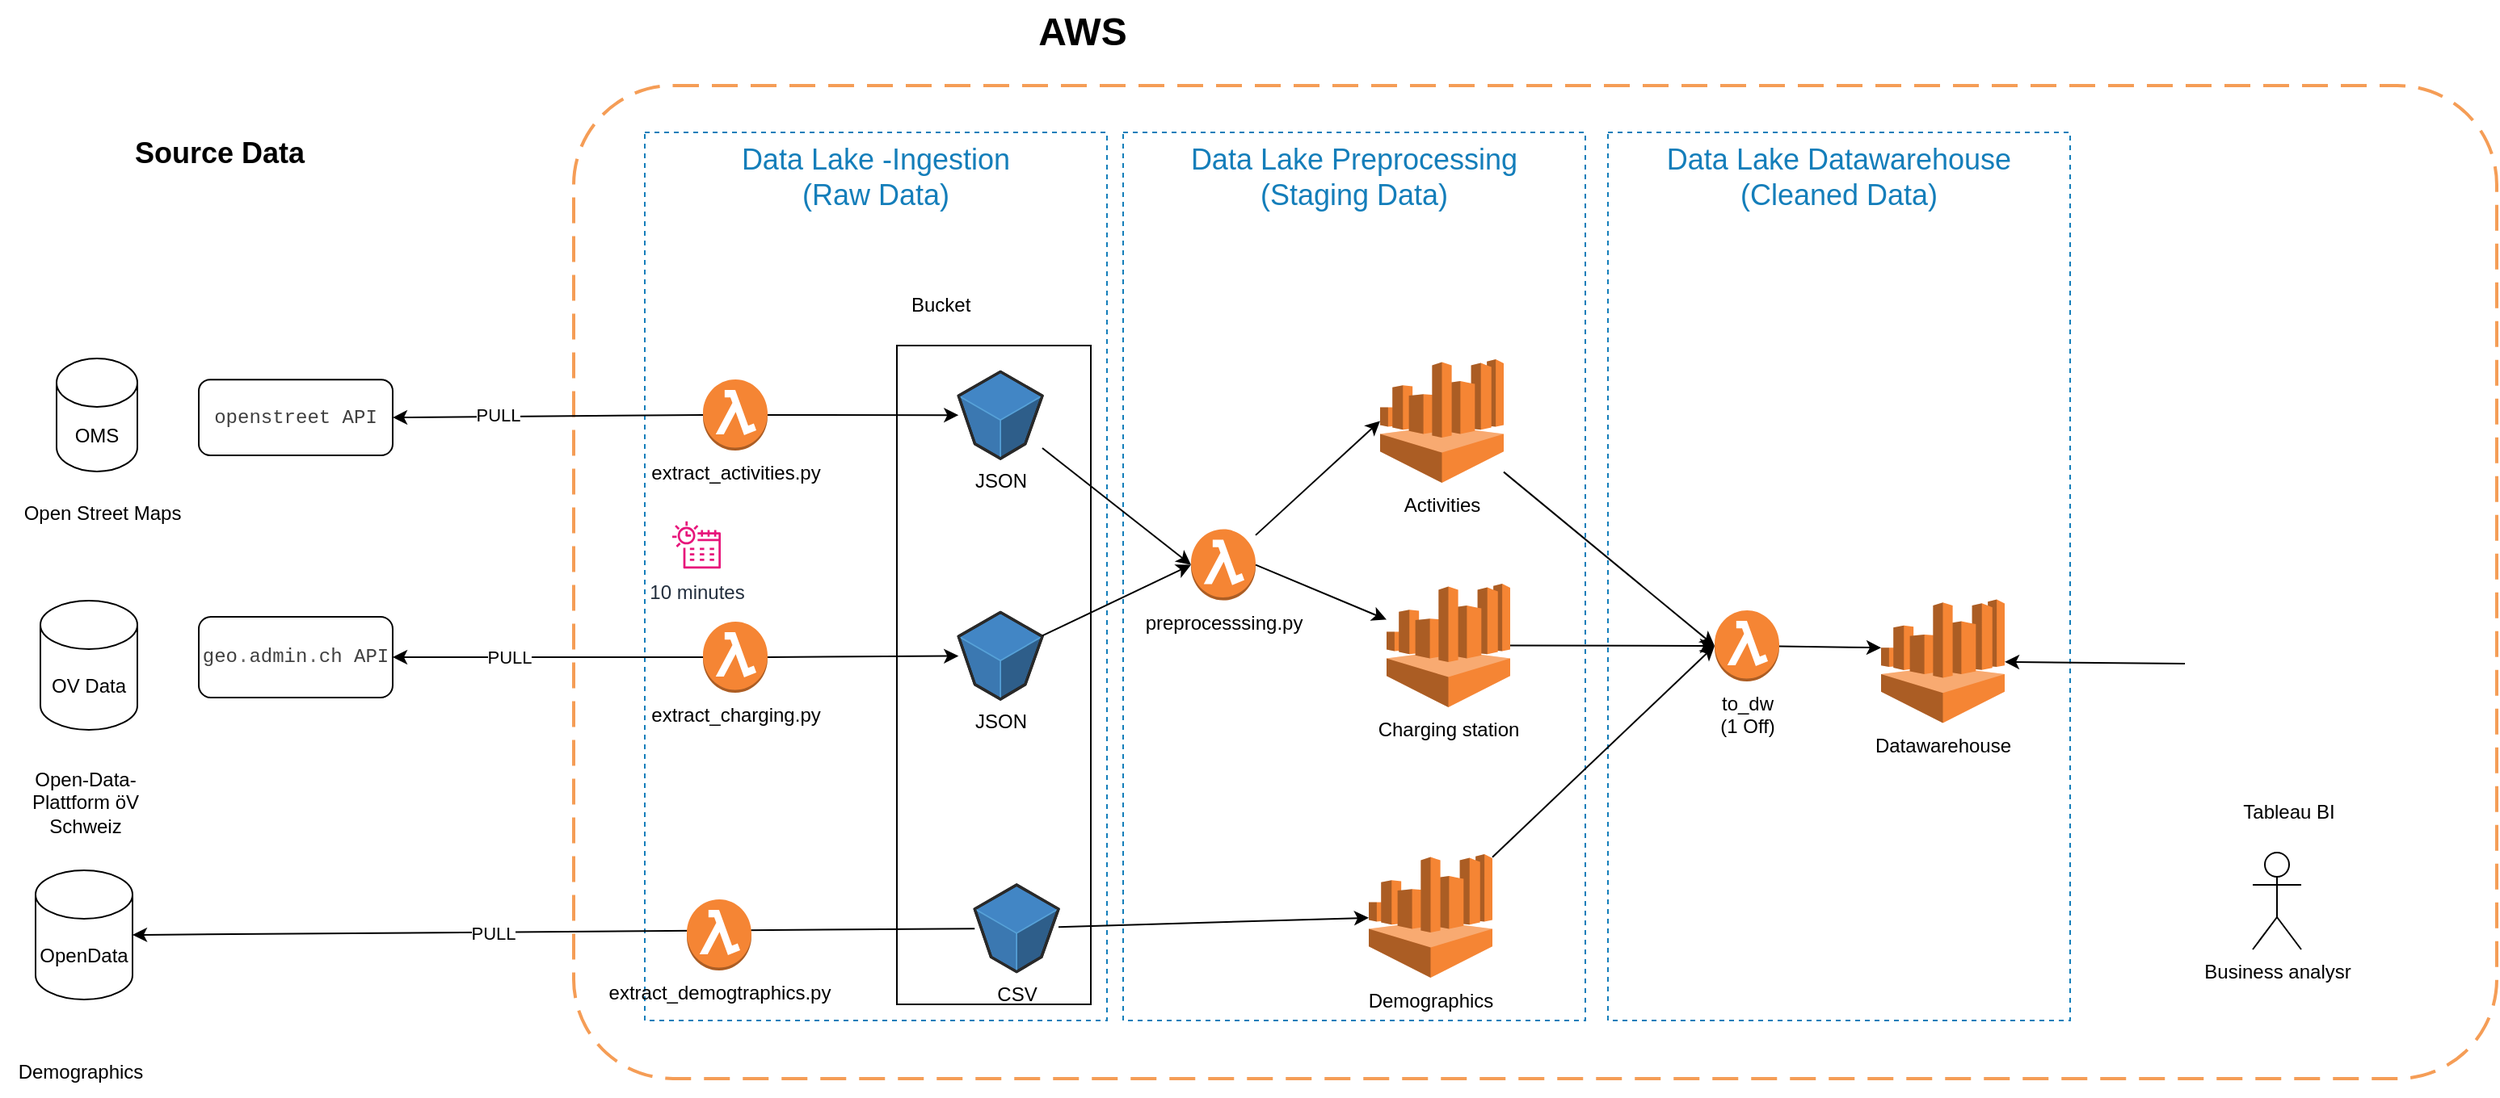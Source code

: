 <mxfile version="24.0.7" type="device">
  <diagram name="datalake" id="Ct7ewrQOKqSHw4GH9Awl">
    <mxGraphModel dx="1868" dy="2261" grid="1" gridSize="10" guides="1" tooltips="1" connect="1" arrows="1" fold="1" page="1" pageScale="1" pageWidth="827" pageHeight="1169" math="0" shadow="0">
      <root>
        <mxCell id="0" />
        <mxCell id="1" parent="0" />
        <mxCell id="fiCCbxS_e87EwkZndzHB-7" value="" style="rounded=0;whiteSpace=wrap;html=1;" vertex="1" parent="1">
          <mxGeometry x="570" y="72" width="120" height="408" as="geometry" />
        </mxCell>
        <mxCell id="ZKWChWq3ZsPt71wJ-CPw-1" value="OMS" style="shape=cylinder3;whiteSpace=wrap;html=1;boundedLbl=1;backgroundOutline=1;size=15;" parent="1" vertex="1">
          <mxGeometry x="50" y="80" width="50" height="70" as="geometry" />
        </mxCell>
        <mxCell id="ZKWChWq3ZsPt71wJ-CPw-2" value="Open Street Maps" style="text;html=1;align=center;verticalAlign=middle;resizable=0;points=[];autosize=1;strokeColor=none;fillColor=none;" parent="1" vertex="1">
          <mxGeometry x="18" y="161" width="120" height="30" as="geometry" />
        </mxCell>
        <mxCell id="ZKWChWq3ZsPt71wJ-CPw-3" value="&lt;pre style=&quot;box-sizing: border-box; line-height: 1.4; font-family: SFMono-Regular, Menlo, Monaco, Consolas, &amp;quot;Liberation Mono&amp;quot;, &amp;quot;Courier New&amp;quot;, Courier, monospace; margin-top: 0px; margin-bottom: 0px; padding: 12px; overflow: auto; color: rgb(64, 64, 64); text-align: start;&quot;&gt;openstreet API&lt;/pre&gt;" style="rounded=1;whiteSpace=wrap;html=1;" parent="1" vertex="1">
          <mxGeometry x="138" y="93.1" width="120" height="46.9" as="geometry" />
        </mxCell>
        <mxCell id="ZKWChWq3ZsPt71wJ-CPw-4" value="&lt;pre style=&quot;box-sizing: border-box; line-height: 1.4; font-family: SFMono-Regular, Menlo, Monaco, Consolas, &amp;quot;Liberation Mono&amp;quot;, &amp;quot;Courier New&amp;quot;, Courier, monospace; margin-top: 0px; margin-bottom: 0px; padding: 12px; overflow: auto; color: rgb(64, 64, 64); text-align: start;&quot;&gt;&lt;span style=&quot;box-sizing: border-box;&quot; class=&quot;n&quot;&gt;geo&lt;/span&gt;&lt;span style=&quot;box-sizing: border-box; color: rgb(102, 102, 102);&quot; class=&quot;o&quot;&gt;.&lt;/span&gt;&lt;span style=&quot;box-sizing: border-box;&quot; class=&quot;n&quot;&gt;admin&lt;/span&gt;&lt;span style=&quot;box-sizing: border-box; color: rgb(102, 102, 102);&quot; class=&quot;o&quot;&gt;.&lt;/span&gt;&lt;span style=&quot;box-sizing: border-box;&quot; class=&quot;n&quot;&gt;ch &lt;/span&gt;API&lt;/pre&gt;" style="rounded=1;whiteSpace=wrap;html=1;" parent="1" vertex="1">
          <mxGeometry x="138" y="240" width="120" height="50" as="geometry" />
        </mxCell>
        <mxCell id="ZKWChWq3ZsPt71wJ-CPw-5" value="OV Data" style="shape=cylinder3;whiteSpace=wrap;html=1;boundedLbl=1;backgroundOutline=1;size=15;" parent="1" vertex="1">
          <mxGeometry x="40" y="230" width="60" height="80" as="geometry" />
        </mxCell>
        <mxCell id="ZKWChWq3ZsPt71wJ-CPw-6" value="Open-Data-Plattform öV Schweiz" style="text;html=1;align=center;verticalAlign=middle;whiteSpace=wrap;rounded=0;" parent="1" vertex="1">
          <mxGeometry x="18" y="340" width="100" height="30" as="geometry" />
        </mxCell>
        <mxCell id="ZKWChWq3ZsPt71wJ-CPw-7" value="" style="rounded=1;arcSize=10;dashed=1;strokeColor=#F59D56;fillColor=none;gradientColor=none;dashPattern=8 4;strokeWidth=2;" parent="1" vertex="1">
          <mxGeometry x="370" y="-89" width="1190" height="615" as="geometry" />
        </mxCell>
        <mxCell id="ZKWChWq3ZsPt71wJ-CPw-8" value="&lt;font style=&quot;font-size: 18px;&quot;&gt;Data Lake -Ingestion&lt;/font&gt;&lt;div&gt;&lt;font style=&quot;font-size: 18px;&quot;&gt;(Raw Data)&lt;/font&gt;&lt;/div&gt;" style="fillColor=none;strokeColor=#147EBA;dashed=1;verticalAlign=top;fontStyle=0;fontColor=#147EBA;whiteSpace=wrap;html=1;" parent="1" vertex="1">
          <mxGeometry x="414" y="-60" width="286" height="550" as="geometry" />
        </mxCell>
        <mxCell id="ZKWChWq3ZsPt71wJ-CPw-9" value="extract_activities.py" style="outlineConnect=0;dashed=0;verticalLabelPosition=bottom;verticalAlign=top;align=center;html=1;shape=mxgraph.aws3.lambda_function;fillColor=#F58534;gradientColor=none;" parent="1" vertex="1">
          <mxGeometry x="450" y="93" width="40" height="44" as="geometry" />
        </mxCell>
        <mxCell id="ZKWChWq3ZsPt71wJ-CPw-10" value="extract_charging.py" style="outlineConnect=0;dashed=0;verticalLabelPosition=bottom;verticalAlign=top;align=center;html=1;shape=mxgraph.aws3.lambda_function;fillColor=#F58534;gradientColor=none;" parent="1" vertex="1">
          <mxGeometry x="450" y="243" width="40" height="44" as="geometry" />
        </mxCell>
        <mxCell id="ZKWChWq3ZsPt71wJ-CPw-12" value="JSON" style="verticalLabelPosition=bottom;html=1;verticalAlign=top;strokeWidth=1;align=center;outlineConnect=0;dashed=0;outlineConnect=0;shape=mxgraph.aws3d.s3Bucket;fillColor=#4286c5;strokeColor=#57A2D8;aspect=fixed;" parent="1" vertex="1">
          <mxGeometry x="608.14" y="88.2" width="51.86" height="53.8" as="geometry" />
        </mxCell>
        <mxCell id="ZKWChWq3ZsPt71wJ-CPw-13" value="&lt;b&gt;&lt;font style=&quot;font-size: 18px;&quot;&gt;Source Data&lt;/font&gt;&lt;/b&gt;&lt;div&gt;&lt;br&gt;&lt;/div&gt;" style="text;html=1;align=center;verticalAlign=middle;whiteSpace=wrap;rounded=0;" parent="1" vertex="1">
          <mxGeometry x="70" y="-60" width="162" height="40" as="geometry" />
        </mxCell>
        <mxCell id="ZKWChWq3ZsPt71wJ-CPw-18" value="" style="endArrow=classic;html=1;rounded=0;entryX=1;entryY=0.5;entryDx=0;entryDy=0;exitX=0;exitY=0.5;exitDx=0;exitDy=0;exitPerimeter=0;" parent="1" source="ZKWChWq3ZsPt71wJ-CPw-9" target="ZKWChWq3ZsPt71wJ-CPw-3" edge="1">
          <mxGeometry width="50" height="50" relative="1" as="geometry">
            <mxPoint x="280" y="180" as="sourcePoint" />
            <mxPoint x="320" y="160" as="targetPoint" />
          </mxGeometry>
        </mxCell>
        <mxCell id="ZKWChWq3ZsPt71wJ-CPw-33" value="PULL" style="edgeLabel;html=1;align=center;verticalAlign=middle;resizable=0;points=[];" parent="ZKWChWq3ZsPt71wJ-CPw-18" vertex="1" connectable="0">
          <mxGeometry x="0.328" y="-1" relative="1" as="geometry">
            <mxPoint as="offset" />
          </mxGeometry>
        </mxCell>
        <mxCell id="ZKWChWq3ZsPt71wJ-CPw-19" value="" style="endArrow=classic;html=1;rounded=0;exitX=1;exitY=0.5;exitDx=0;exitDy=0;exitPerimeter=0;" parent="1" source="ZKWChWq3ZsPt71wJ-CPw-9" target="ZKWChWq3ZsPt71wJ-CPw-12" edge="1">
          <mxGeometry width="50" height="50" relative="1" as="geometry">
            <mxPoint x="310" y="210" as="sourcePoint" />
            <mxPoint x="360" y="160" as="targetPoint" />
          </mxGeometry>
        </mxCell>
        <mxCell id="ZKWChWq3ZsPt71wJ-CPw-20" value="" style="endArrow=classic;html=1;rounded=0;exitX=1;exitY=0.5;exitDx=0;exitDy=0;exitPerimeter=0;" parent="1" source="ZKWChWq3ZsPt71wJ-CPw-10" target="ZKWChWq3ZsPt71wJ-CPw-37" edge="1">
          <mxGeometry width="50" height="50" relative="1" as="geometry">
            <mxPoint x="490" y="257" as="sourcePoint" />
            <mxPoint x="608.14" y="271.842" as="targetPoint" />
          </mxGeometry>
        </mxCell>
        <mxCell id="ZKWChWq3ZsPt71wJ-CPw-22" value="&lt;b style=&quot;&quot;&gt;&lt;font style=&quot;font-size: 24px;&quot;&gt;AWS&lt;/font&gt;&lt;/b&gt;" style="text;html=1;align=center;verticalAlign=middle;whiteSpace=wrap;rounded=0;" parent="1" vertex="1">
          <mxGeometry x="604" y="-142" width="162" height="40" as="geometry" />
        </mxCell>
        <mxCell id="ZKWChWq3ZsPt71wJ-CPw-23" value="&lt;div&gt;&lt;font style=&quot;font-size: 18px;&quot;&gt;Data Lake Preprocessing&lt;/font&gt;&lt;/div&gt;&lt;div&gt;&lt;font style=&quot;font-size: 18px;&quot;&gt;(Staging Data)&lt;/font&gt;&lt;/div&gt;" style="fillColor=none;strokeColor=#147EBA;dashed=1;verticalAlign=top;fontStyle=0;fontColor=#147EBA;whiteSpace=wrap;html=1;" parent="1" vertex="1">
          <mxGeometry x="710" y="-60" width="286" height="550" as="geometry" />
        </mxCell>
        <mxCell id="ZKWChWq3ZsPt71wJ-CPw-25" value="preprocesssing.py" style="outlineConnect=0;dashed=0;verticalLabelPosition=bottom;verticalAlign=top;align=center;html=1;shape=mxgraph.aws3.lambda_function;fillColor=#F58534;gradientColor=none;" parent="1" vertex="1">
          <mxGeometry x="752" y="185.8" width="40" height="44" as="geometry" />
        </mxCell>
        <mxCell id="ZKWChWq3ZsPt71wJ-CPw-27" value="" style="endArrow=classic;html=1;rounded=0;entryX=0;entryY=0.5;entryDx=0;entryDy=0;entryPerimeter=0;" parent="1" source="ZKWChWq3ZsPt71wJ-CPw-12" target="ZKWChWq3ZsPt71wJ-CPw-25" edge="1">
          <mxGeometry width="50" height="50" relative="1" as="geometry">
            <mxPoint x="660" y="230" as="sourcePoint" />
            <mxPoint x="710" y="180" as="targetPoint" />
          </mxGeometry>
        </mxCell>
        <mxCell id="ZKWChWq3ZsPt71wJ-CPw-29" value="Activities" style="outlineConnect=0;dashed=0;verticalLabelPosition=bottom;verticalAlign=top;align=center;html=1;shape=mxgraph.aws3.athena;fillColor=#F58534;gradientColor=none;" parent="1" vertex="1">
          <mxGeometry x="869" y="80.5" width="76.5" height="76.5" as="geometry" />
        </mxCell>
        <mxCell id="ZKWChWq3ZsPt71wJ-CPw-30" value="" style="endArrow=classic;html=1;rounded=0;entryX=0;entryY=0.5;entryDx=0;entryDy=0;entryPerimeter=0;" parent="1" source="ZKWChWq3ZsPt71wJ-CPw-25" target="ZKWChWq3ZsPt71wJ-CPw-29" edge="1">
          <mxGeometry width="50" height="50" relative="1" as="geometry">
            <mxPoint x="770" y="330" as="sourcePoint" />
            <mxPoint x="820" y="280" as="targetPoint" />
          </mxGeometry>
        </mxCell>
        <mxCell id="ZKWChWq3ZsPt71wJ-CPw-32" value="&lt;div&gt;&lt;font style=&quot;font-size: 18px;&quot;&gt;Data Lake Datawarehouse&lt;/font&gt;&lt;/div&gt;&lt;div&gt;&lt;font style=&quot;font-size: 18px;&quot;&gt;(Cleaned Data)&lt;/font&gt;&lt;/div&gt;" style="fillColor=none;strokeColor=#147EBA;dashed=1;verticalAlign=top;fontStyle=0;fontColor=#147EBA;whiteSpace=wrap;html=1;" parent="1" vertex="1">
          <mxGeometry x="1010" y="-60" width="286" height="550" as="geometry" />
        </mxCell>
        <mxCell id="ZKWChWq3ZsPt71wJ-CPw-37" value="JSON" style="verticalLabelPosition=bottom;html=1;verticalAlign=top;strokeWidth=1;align=center;outlineConnect=0;dashed=0;outlineConnect=0;shape=mxgraph.aws3d.s3Bucket;fillColor=#4286c5;strokeColor=#57A2D8;aspect=fixed;" parent="1" vertex="1">
          <mxGeometry x="608.14" y="237.2" width="51.86" height="53.8" as="geometry" />
        </mxCell>
        <mxCell id="ZKWChWq3ZsPt71wJ-CPw-38" value="" style="endArrow=classic;html=1;rounded=0;entryX=0;entryY=0.5;entryDx=0;entryDy=0;entryPerimeter=0;" parent="1" source="ZKWChWq3ZsPt71wJ-CPw-37" target="ZKWChWq3ZsPt71wJ-CPw-25" edge="1">
          <mxGeometry width="50" height="50" relative="1" as="geometry">
            <mxPoint x="710" y="330" as="sourcePoint" />
            <mxPoint x="760" y="280" as="targetPoint" />
          </mxGeometry>
        </mxCell>
        <mxCell id="ZKWChWq3ZsPt71wJ-CPw-39" value="Charging station" style="outlineConnect=0;dashed=0;verticalLabelPosition=bottom;verticalAlign=top;align=center;html=1;shape=mxgraph.aws3.athena;fillColor=#F58534;gradientColor=none;" parent="1" vertex="1">
          <mxGeometry x="873" y="219.5" width="76.5" height="76.5" as="geometry" />
        </mxCell>
        <mxCell id="ZKWChWq3ZsPt71wJ-CPw-40" value="Datawarehouse" style="outlineConnect=0;dashed=0;verticalLabelPosition=bottom;verticalAlign=top;align=center;html=1;shape=mxgraph.aws3.athena;fillColor=#F58534;gradientColor=none;" parent="1" vertex="1">
          <mxGeometry x="1179" y="229.3" width="76.5" height="76.5" as="geometry" />
        </mxCell>
        <mxCell id="ZKWChWq3ZsPt71wJ-CPw-41" value="" style="endArrow=classic;html=1;rounded=0;exitX=1;exitY=0.5;exitDx=0;exitDy=0;exitPerimeter=0;" parent="1" source="ZKWChWq3ZsPt71wJ-CPw-25" target="ZKWChWq3ZsPt71wJ-CPw-39" edge="1">
          <mxGeometry width="50" height="50" relative="1" as="geometry">
            <mxPoint x="760" y="380" as="sourcePoint" />
            <mxPoint x="810" y="330" as="targetPoint" />
          </mxGeometry>
        </mxCell>
        <mxCell id="ZKWChWq3ZsPt71wJ-CPw-43" value="" style="endArrow=classic;html=1;rounded=0;entryX=0;entryY=0.5;entryDx=0;entryDy=0;entryPerimeter=0;" parent="1" source="ZKWChWq3ZsPt71wJ-CPw-39" target="ZKWChWq3ZsPt71wJ-CPw-53" edge="1">
          <mxGeometry width="50" height="50" relative="1" as="geometry">
            <mxPoint x="930" y="370" as="sourcePoint" />
            <mxPoint x="980" y="320" as="targetPoint" />
          </mxGeometry>
        </mxCell>
        <mxCell id="ZKWChWq3ZsPt71wJ-CPw-44" value="" style="endArrow=classic;html=1;rounded=0;entryX=0;entryY=0.5;entryDx=0;entryDy=0;entryPerimeter=0;" parent="1" source="ZKWChWq3ZsPt71wJ-CPw-29" target="ZKWChWq3ZsPt71wJ-CPw-53" edge="1">
          <mxGeometry width="50" height="50" relative="1" as="geometry">
            <mxPoint x="977" y="264" as="sourcePoint" />
            <mxPoint x="1120" y="197" as="targetPoint" />
          </mxGeometry>
        </mxCell>
        <mxCell id="ZKWChWq3ZsPt71wJ-CPw-45" value="&lt;div&gt;&lt;br&gt;&lt;/div&gt;&lt;div&gt;Tableau BI&lt;/div&gt;" style="shape=image;html=1;verticalAlign=top;verticalLabelPosition=bottom;labelBackgroundColor=#ffffff;imageAspect=0;aspect=fixed;image=https://cdn3.iconfinder.com/data/icons/fintech-icon/128/11_Data_Visualization-128.png" parent="1" vertex="1">
          <mxGeometry x="1367" y="205" width="128" height="128" as="geometry" />
        </mxCell>
        <mxCell id="ZKWChWq3ZsPt71wJ-CPw-47" value="" style="endArrow=classic;html=1;rounded=0;exitX=0;exitY=0.5;exitDx=0;exitDy=0;" parent="1" source="ZKWChWq3ZsPt71wJ-CPw-45" target="ZKWChWq3ZsPt71wJ-CPw-40" edge="1">
          <mxGeometry width="50" height="50" relative="1" as="geometry">
            <mxPoint x="1250" y="270" as="sourcePoint" />
            <mxPoint x="1300" y="220" as="targetPoint" />
          </mxGeometry>
        </mxCell>
        <mxCell id="ZKWChWq3ZsPt71wJ-CPw-48" value="Business analysr" style="shape=umlActor;verticalLabelPosition=bottom;verticalAlign=top;html=1;outlineConnect=0;" parent="1" vertex="1">
          <mxGeometry x="1409" y="386" width="30" height="60" as="geometry" />
        </mxCell>
        <mxCell id="ZKWChWq3ZsPt71wJ-CPw-49" value="OpenData" style="shape=cylinder3;whiteSpace=wrap;html=1;boundedLbl=1;backgroundOutline=1;size=15;" parent="1" vertex="1">
          <mxGeometry x="37" y="397" width="60" height="80" as="geometry" />
        </mxCell>
        <mxCell id="ZKWChWq3ZsPt71wJ-CPw-50" value="Demographics" style="text;html=1;align=center;verticalAlign=middle;whiteSpace=wrap;rounded=0;" parent="1" vertex="1">
          <mxGeometry x="15" y="507" width="100" height="30" as="geometry" />
        </mxCell>
        <mxCell id="ZKWChWq3ZsPt71wJ-CPw-51" value="CSV" style="verticalLabelPosition=bottom;html=1;verticalAlign=top;strokeWidth=1;align=center;outlineConnect=0;dashed=0;outlineConnect=0;shape=mxgraph.aws3d.s3Bucket;fillColor=#4286c5;strokeColor=#57A2D8;aspect=fixed;" parent="1" vertex="1">
          <mxGeometry x="618.14" y="406" width="51.86" height="53.8" as="geometry" />
        </mxCell>
        <mxCell id="ZKWChWq3ZsPt71wJ-CPw-52" value="" style="endArrow=classic;html=1;rounded=0;entryX=1;entryY=0.5;entryDx=0;entryDy=0;entryPerimeter=0;" parent="1" source="ZKWChWq3ZsPt71wJ-CPw-51" target="ZKWChWq3ZsPt71wJ-CPw-49" edge="1">
          <mxGeometry width="50" height="50" relative="1" as="geometry">
            <mxPoint x="160" y="380" as="sourcePoint" />
            <mxPoint x="280" y="440" as="targetPoint" />
          </mxGeometry>
        </mxCell>
        <mxCell id="fiCCbxS_e87EwkZndzHB-2" value="PULL" style="edgeLabel;html=1;align=center;verticalAlign=middle;resizable=0;points=[];" vertex="1" connectable="0" parent="ZKWChWq3ZsPt71wJ-CPw-52">
          <mxGeometry x="0.248" y="4" relative="1" as="geometry">
            <mxPoint x="27" y="-4" as="offset" />
          </mxGeometry>
        </mxCell>
        <mxCell id="ZKWChWq3ZsPt71wJ-CPw-53" value="to_dw&lt;div&gt;(1 Off)&lt;/div&gt;" style="outlineConnect=0;dashed=0;verticalLabelPosition=bottom;verticalAlign=top;align=center;html=1;shape=mxgraph.aws3.lambda_function;fillColor=#F58534;gradientColor=none;" parent="1" vertex="1">
          <mxGeometry x="1076" y="236" width="40" height="44" as="geometry" />
        </mxCell>
        <mxCell id="ZKWChWq3ZsPt71wJ-CPw-54" value="" style="endArrow=classic;html=1;rounded=0;" parent="1" source="ZKWChWq3ZsPt71wJ-CPw-51" target="fiCCbxS_e87EwkZndzHB-10" edge="1">
          <mxGeometry width="50" height="50" relative="1" as="geometry">
            <mxPoint x="710" y="390" as="sourcePoint" />
            <mxPoint x="740" y="610" as="targetPoint" />
          </mxGeometry>
        </mxCell>
        <mxCell id="ZKWChWq3ZsPt71wJ-CPw-55" value="" style="endArrow=classic;html=1;rounded=0;entryX=0;entryY=0.39;entryDx=0;entryDy=0;entryPerimeter=0;" parent="1" source="ZKWChWq3ZsPt71wJ-CPw-53" target="ZKWChWq3ZsPt71wJ-CPw-40" edge="1">
          <mxGeometry width="50" height="50" relative="1" as="geometry">
            <mxPoint x="1300" y="400" as="sourcePoint" />
            <mxPoint x="1350" y="350" as="targetPoint" />
          </mxGeometry>
        </mxCell>
        <mxCell id="fiCCbxS_e87EwkZndzHB-1" value="extract_demogtraphics.py" style="outlineConnect=0;dashed=0;verticalLabelPosition=bottom;verticalAlign=top;align=center;html=1;shape=mxgraph.aws3.lambda_function;fillColor=#F58534;gradientColor=none;" vertex="1" parent="1">
          <mxGeometry x="440" y="415" width="40" height="44" as="geometry" />
        </mxCell>
        <mxCell id="fiCCbxS_e87EwkZndzHB-3" value="10 minutes&lt;div&gt;&lt;br&gt;&lt;/div&gt;" style="sketch=0;outlineConnect=0;fontColor=#232F3E;gradientColor=none;fillColor=#E7157B;strokeColor=none;dashed=0;verticalLabelPosition=bottom;verticalAlign=top;align=center;html=1;fontSize=12;fontStyle=0;aspect=fixed;pointerEvents=1;shape=mxgraph.aws4.eventbridge_scheduler;" vertex="1" parent="1">
          <mxGeometry x="431" y="180.5" width="30" height="30" as="geometry" />
        </mxCell>
        <mxCell id="fiCCbxS_e87EwkZndzHB-4" value="" style="endArrow=classic;html=1;rounded=0;entryX=1;entryY=0.5;entryDx=0;entryDy=0;" edge="1" parent="1" source="ZKWChWq3ZsPt71wJ-CPw-10" target="ZKWChWq3ZsPt71wJ-CPw-4">
          <mxGeometry width="50" height="50" relative="1" as="geometry">
            <mxPoint x="628" y="446" as="sourcePoint" />
            <mxPoint x="107" y="447" as="targetPoint" />
          </mxGeometry>
        </mxCell>
        <mxCell id="fiCCbxS_e87EwkZndzHB-5" value="PULL" style="edgeLabel;html=1;align=center;verticalAlign=middle;resizable=0;points=[];" vertex="1" connectable="0" parent="fiCCbxS_e87EwkZndzHB-4">
          <mxGeometry x="0.248" y="4" relative="1" as="geometry">
            <mxPoint y="-4" as="offset" />
          </mxGeometry>
        </mxCell>
        <mxCell id="fiCCbxS_e87EwkZndzHB-8" value="Bucket&amp;nbsp;" style="text;html=1;align=center;verticalAlign=middle;whiteSpace=wrap;rounded=0;" vertex="1" parent="1">
          <mxGeometry x="558" y="32" width="82" height="30" as="geometry" />
        </mxCell>
        <mxCell id="fiCCbxS_e87EwkZndzHB-10" value="Demographics" style="outlineConnect=0;dashed=0;verticalLabelPosition=bottom;verticalAlign=top;align=center;html=1;shape=mxgraph.aws3.athena;fillColor=#F58534;gradientColor=none;" vertex="1" parent="1">
          <mxGeometry x="862" y="387" width="76.5" height="76.5" as="geometry" />
        </mxCell>
        <mxCell id="fiCCbxS_e87EwkZndzHB-11" value="" style="endArrow=classic;html=1;rounded=0;entryX=0;entryY=0.5;entryDx=0;entryDy=0;entryPerimeter=0;" edge="1" parent="1" source="fiCCbxS_e87EwkZndzHB-10" target="ZKWChWq3ZsPt71wJ-CPw-53">
          <mxGeometry width="50" height="50" relative="1" as="geometry">
            <mxPoint x="1050" y="460" as="sourcePoint" />
            <mxPoint x="1100" y="410" as="targetPoint" />
          </mxGeometry>
        </mxCell>
      </root>
    </mxGraphModel>
  </diagram>
</mxfile>
